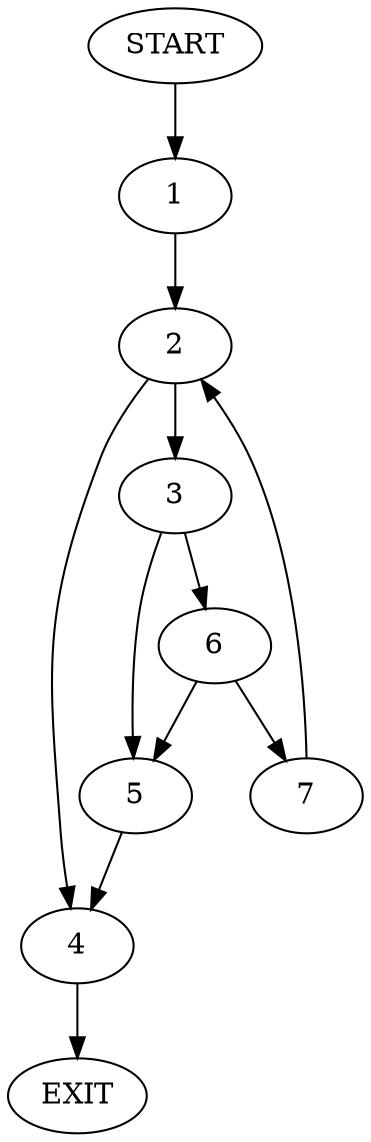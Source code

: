 digraph {
0 [label="START"]
8 [label="EXIT"]
0 -> 1
1 -> 2
2 -> 3
2 -> 4
3 -> 5
3 -> 6
4 -> 8
6 -> 7
6 -> 5
5 -> 4
7 -> 2
}
